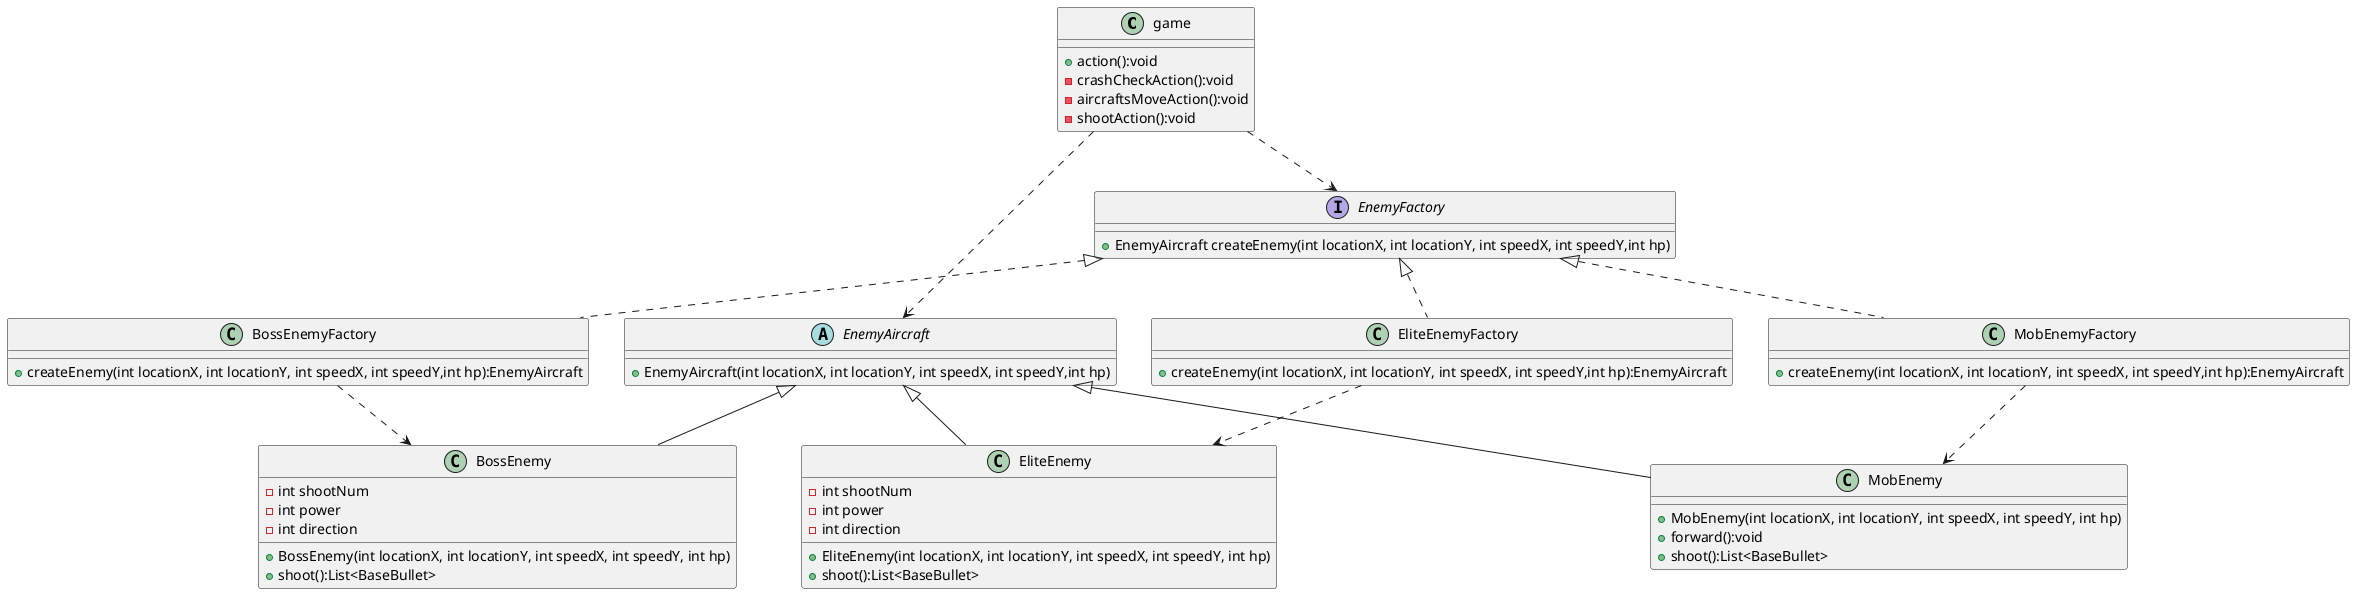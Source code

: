 @startuml
'https://plantuml.com/class-diagram


class game
{
    + action():void
    - crashCheckAction():void
    - aircraftsMoveAction():void
    - shootAction():void

}



abstract class EnemyAircraft
{
    + EnemyAircraft(int locationX, int locationY, int speedX, int speedY,int hp)
}
interface EnemyFactory
{
    + EnemyAircraft createEnemy(int locationX, int locationY, int speedX, int speedY,int hp)
}
class BossEnemyFactory
{
    + createEnemy(int locationX, int locationY, int speedX, int speedY,int hp):EnemyAircraft
}
class EliteEnemyFactory
{
    + createEnemy(int locationX, int locationY, int speedX, int speedY,int hp):EnemyAircraft
}
class MobEnemyFactory
{
    + createEnemy(int locationX, int locationY, int speedX, int speedY,int hp):EnemyAircraft
}


class BossEnemy {
    - int shootNum
    - int power
    - int direction
    + BossEnemy(int locationX, int locationY, int speedX, int speedY, int hp)
    + shoot():List<BaseBullet>
}

class EliteEnemy {
    - int shootNum
    - int power
    - int direction
    + EliteEnemy(int locationX, int locationY, int speedX, int speedY, int hp)
    + shoot():List<BaseBullet>
}

class MobEnemy {
    + MobEnemy(int locationX, int locationY, int speedX, int speedY, int hp)
    + forward():void
    + shoot():List<BaseBullet>
}

game..>EnemyFactory
game..>EnemyAircraft


EnemyAircraft<|--BossEnemy
EnemyAircraft<|--EliteEnemy
EnemyAircraft<|--MobEnemy

EnemyFactory<|..BossEnemyFactory
EnemyFactory<|..EliteEnemyFactory
EnemyFactory<|..MobEnemyFactory

BossEnemyFactory..>BossEnemy
EliteEnemyFactory..>EliteEnemy
MobEnemyFactory..>MobEnemy





@enduml